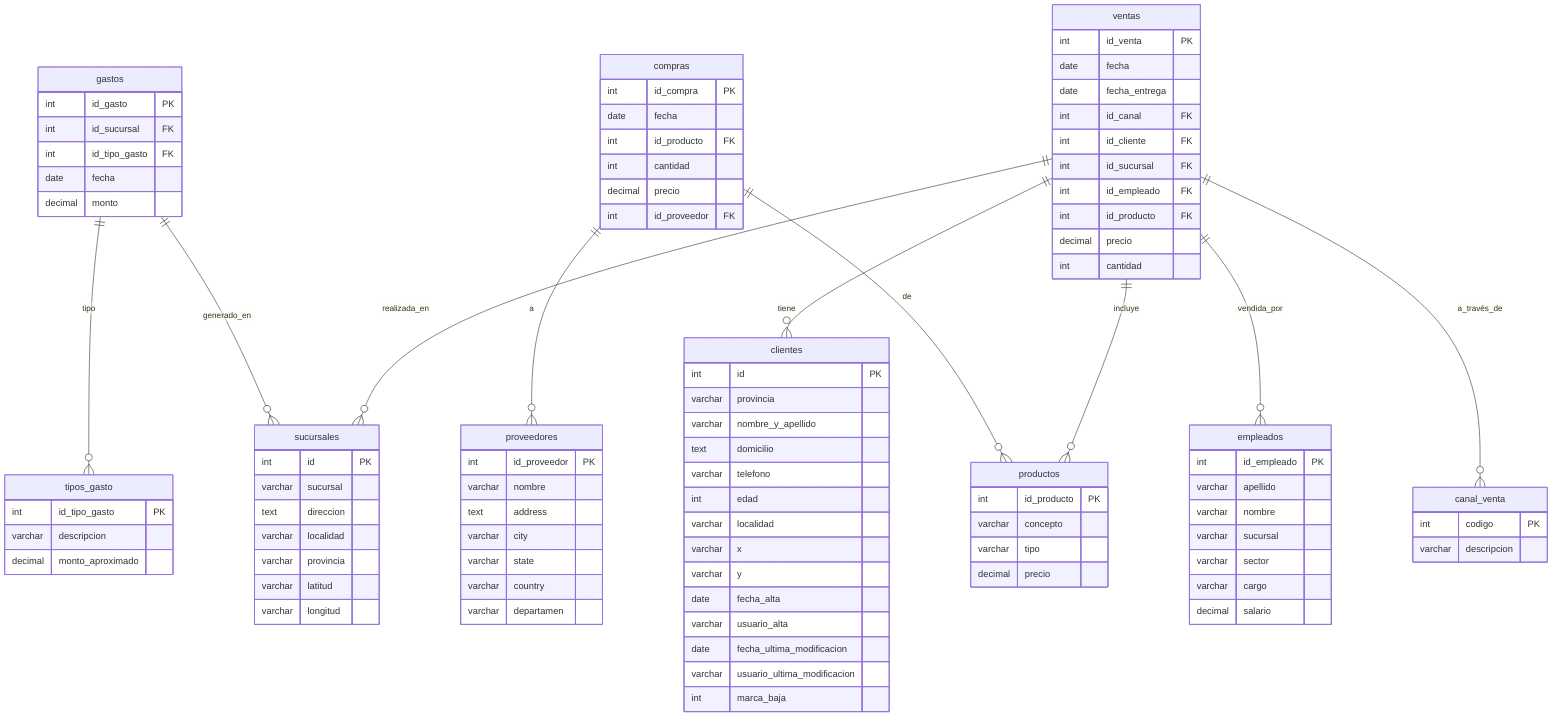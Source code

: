 erDiagram
    clientes {
        int id PK
        varchar provincia
        varchar nombre_y_apellido
        text domicilio
        varchar telefono
        int edad
        varchar localidad
        varchar x
        varchar y
        date fecha_alta
        varchar usuario_alta
        date fecha_ultima_modificacion
        varchar usuario_ultima_modificacion
        int marca_baja
    }
    
    sucursales {
        int id PK
        varchar sucursal
        text direccion
        varchar localidad
        varchar provincia
        varchar latitud
        varchar longitud
    }
    
    tipos_gasto {
        int id_tipo_gasto PK
        varchar descripcion
        decimal monto_aproximado
    }
    
    gastos {
        int id_gasto PK
        int id_sucursal FK
        int id_tipo_gasto FK
        date fecha
        decimal monto
    }
    
    productos {
        int id_producto PK
        varchar concepto
        varchar tipo
        decimal precio
    }
    
    proveedores {
        int id_proveedor PK
        varchar nombre
        text address
        varchar city
        varchar state
        varchar country
        varchar departamen
    }
    
    compras {
        int id_compra PK
        date fecha
        int id_producto FK
        int cantidad
        decimal precio
        int id_proveedor FK
    }
    
    empleados {
        int id_empleado PK
        varchar apellido
        varchar nombre
        varchar sucursal
        varchar sector
        varchar cargo
        decimal salario
    }
    
    canal_venta {
        int codigo PK
        varchar descripcion
    }
    
    ventas {
        int id_venta PK
        date fecha
        date fecha_entrega
        int id_canal FK
        int id_cliente FK
        int id_sucursal FK
        int id_empleado FK
        int id_producto FK
        decimal precio
        int cantidad
    }
    
    ventas ||--o{ clientes : "tiene"
    ventas ||--o{ sucursales : "realizada_en"
    ventas ||--o{ productos : "incluye"
    ventas ||--o{ empleados : "vendida_por"
    ventas ||--o{ canal_venta : "a_través_de"
    gastos ||--o{ sucursales : "generado_en"
    gastos ||--o{ tipos_gasto : "tipo"
    compras ||--o{ productos : "de"
    compras ||--o{ proveedores : "a"